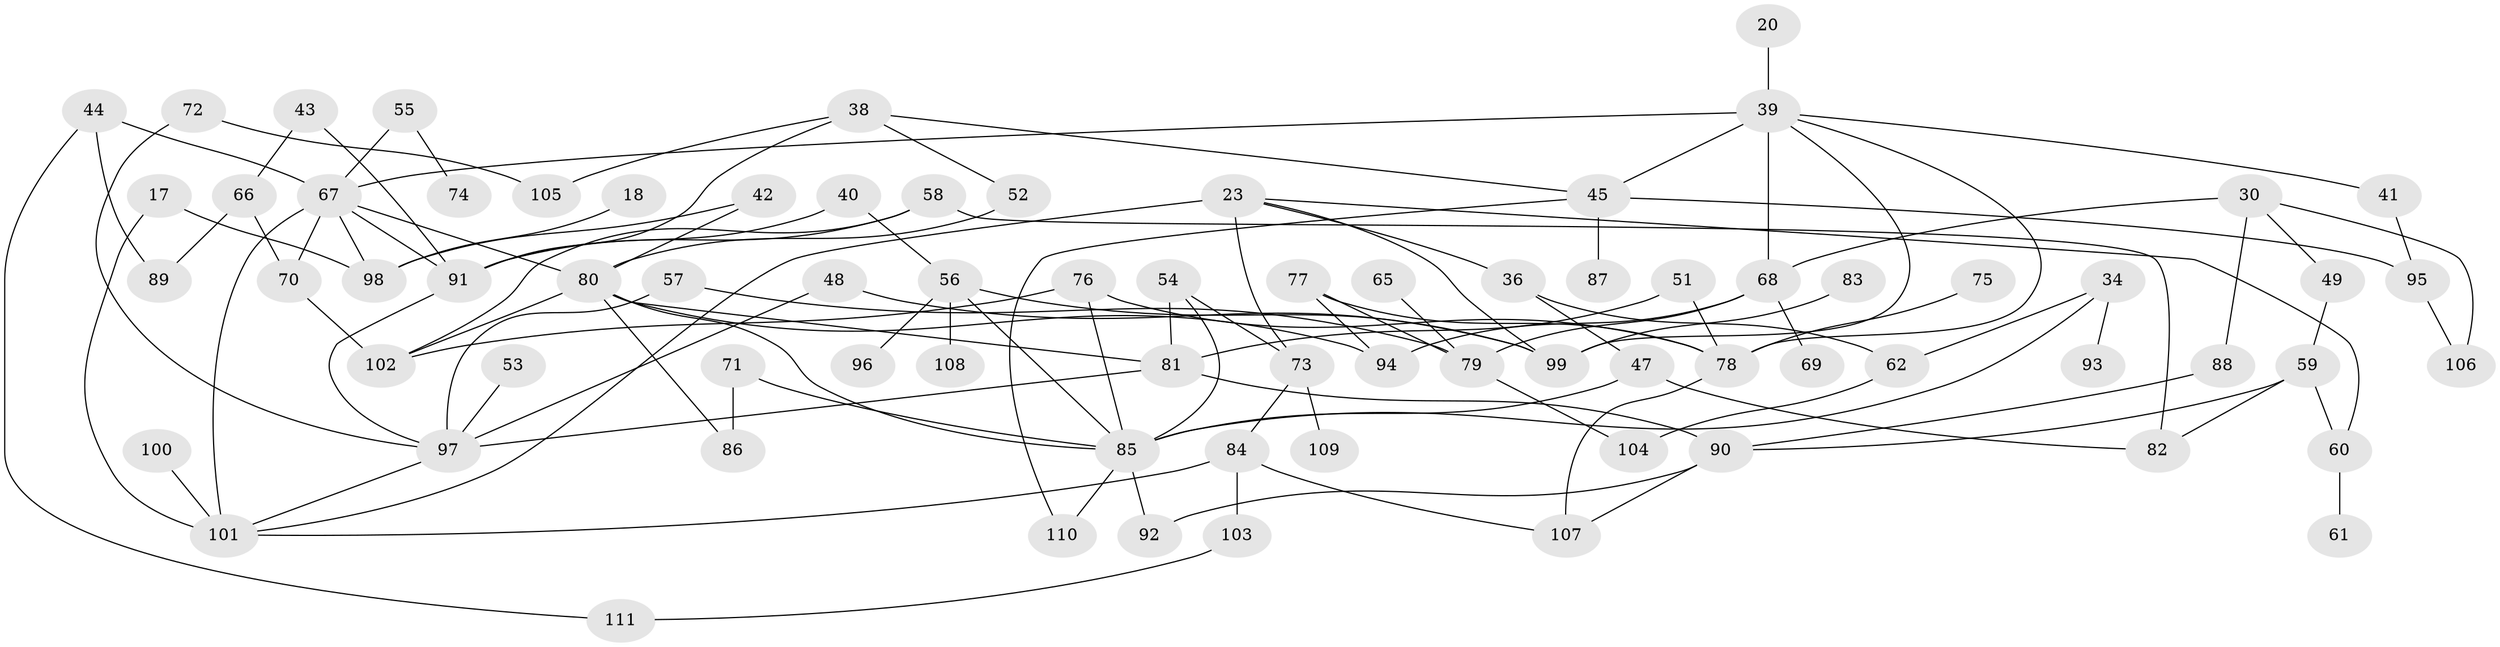 // original degree distribution, {6: 0.05405405405405406, 3: 0.2972972972972973, 5: 0.04504504504504504, 7: 0.036036036036036036, 4: 0.12612612612612611, 2: 0.2972972972972973, 1: 0.14414414414414414}
// Generated by graph-tools (version 1.1) at 2025/44/03/04/25 21:44:45]
// undirected, 77 vertices, 117 edges
graph export_dot {
graph [start="1"]
  node [color=gray90,style=filled];
  17;
  18;
  20;
  23;
  30;
  34;
  36;
  38;
  39 [super="+22"];
  40;
  41;
  42;
  43;
  44;
  45 [super="+14"];
  47;
  48;
  49;
  51;
  52;
  53;
  54;
  55;
  56 [super="+28"];
  57;
  58;
  59;
  60;
  61;
  62;
  65;
  66;
  67 [super="+3+19"];
  68 [super="+24+63"];
  69;
  70 [super="+2"];
  71;
  72;
  73 [super="+64"];
  74;
  75;
  76;
  77;
  78 [super="+37"];
  79 [super="+33"];
  80 [super="+4"];
  81 [super="+6+8"];
  82;
  83;
  84;
  85 [super="+12+26"];
  86;
  87;
  88;
  89;
  90;
  91 [super="+5+13"];
  92;
  93 [super="+46"];
  94 [super="+32"];
  95;
  96;
  97 [super="+50"];
  98 [super="+16"];
  99 [super="+31+35"];
  100;
  101 [super="+15"];
  102;
  103;
  104;
  105;
  106;
  107;
  108;
  109;
  110;
  111;
  17 -- 101;
  17 -- 98;
  18 -- 98;
  20 -- 39 [weight=2];
  23 -- 36;
  23 -- 60;
  23 -- 101 [weight=2];
  23 -- 73 [weight=2];
  23 -- 99;
  30 -- 49;
  30 -- 88;
  30 -- 106;
  30 -- 68;
  34 -- 62;
  34 -- 93 [weight=2];
  34 -- 85;
  36 -- 62;
  36 -- 47;
  38 -- 45;
  38 -- 52;
  38 -- 105;
  38 -- 91;
  39 -- 41;
  39 -- 67 [weight=3];
  39 -- 68 [weight=3];
  39 -- 45;
  39 -- 99;
  39 -- 78;
  40 -- 91;
  40 -- 56;
  41 -- 95;
  42 -- 80;
  42 -- 98;
  43 -- 66;
  43 -- 91;
  44 -- 89;
  44 -- 111;
  44 -- 67;
  45 -- 95;
  45 -- 110;
  45 -- 87;
  47 -- 82;
  47 -- 85;
  48 -- 97;
  48 -- 99;
  49 -- 59;
  51 -- 78;
  51 -- 81;
  52 -- 80;
  53 -- 97;
  54 -- 73;
  54 -- 81;
  54 -- 85;
  55 -- 74;
  55 -- 67;
  56 -- 96;
  56 -- 99;
  56 -- 108;
  56 -- 85;
  57 -- 79;
  57 -- 97;
  58 -- 102;
  58 -- 82;
  58 -- 91;
  59 -- 82;
  59 -- 60;
  59 -- 90;
  60 -- 61;
  62 -- 104;
  65 -- 79;
  66 -- 70;
  66 -- 89;
  67 -- 80 [weight=2];
  67 -- 101 [weight=3];
  67 -- 91;
  67 -- 70;
  67 -- 98;
  68 -- 69;
  68 -- 94;
  68 -- 79;
  70 -- 102;
  71 -- 86;
  71 -- 85;
  72 -- 105;
  72 -- 97;
  73 -- 84;
  73 -- 109;
  75 -- 78;
  76 -- 102;
  76 -- 85;
  76 -- 78;
  77 -- 79;
  77 -- 94;
  77 -- 78;
  78 -- 107;
  79 -- 104;
  80 -- 94 [weight=2];
  80 -- 102;
  80 -- 86;
  80 -- 81;
  80 -- 85;
  81 -- 90;
  81 -- 97;
  83 -- 99;
  84 -- 103;
  84 -- 101;
  84 -- 107;
  85 -- 110;
  85 -- 92;
  88 -- 90;
  90 -- 92;
  90 -- 107;
  91 -- 97;
  95 -- 106;
  97 -- 101;
  100 -- 101;
  103 -- 111;
}
